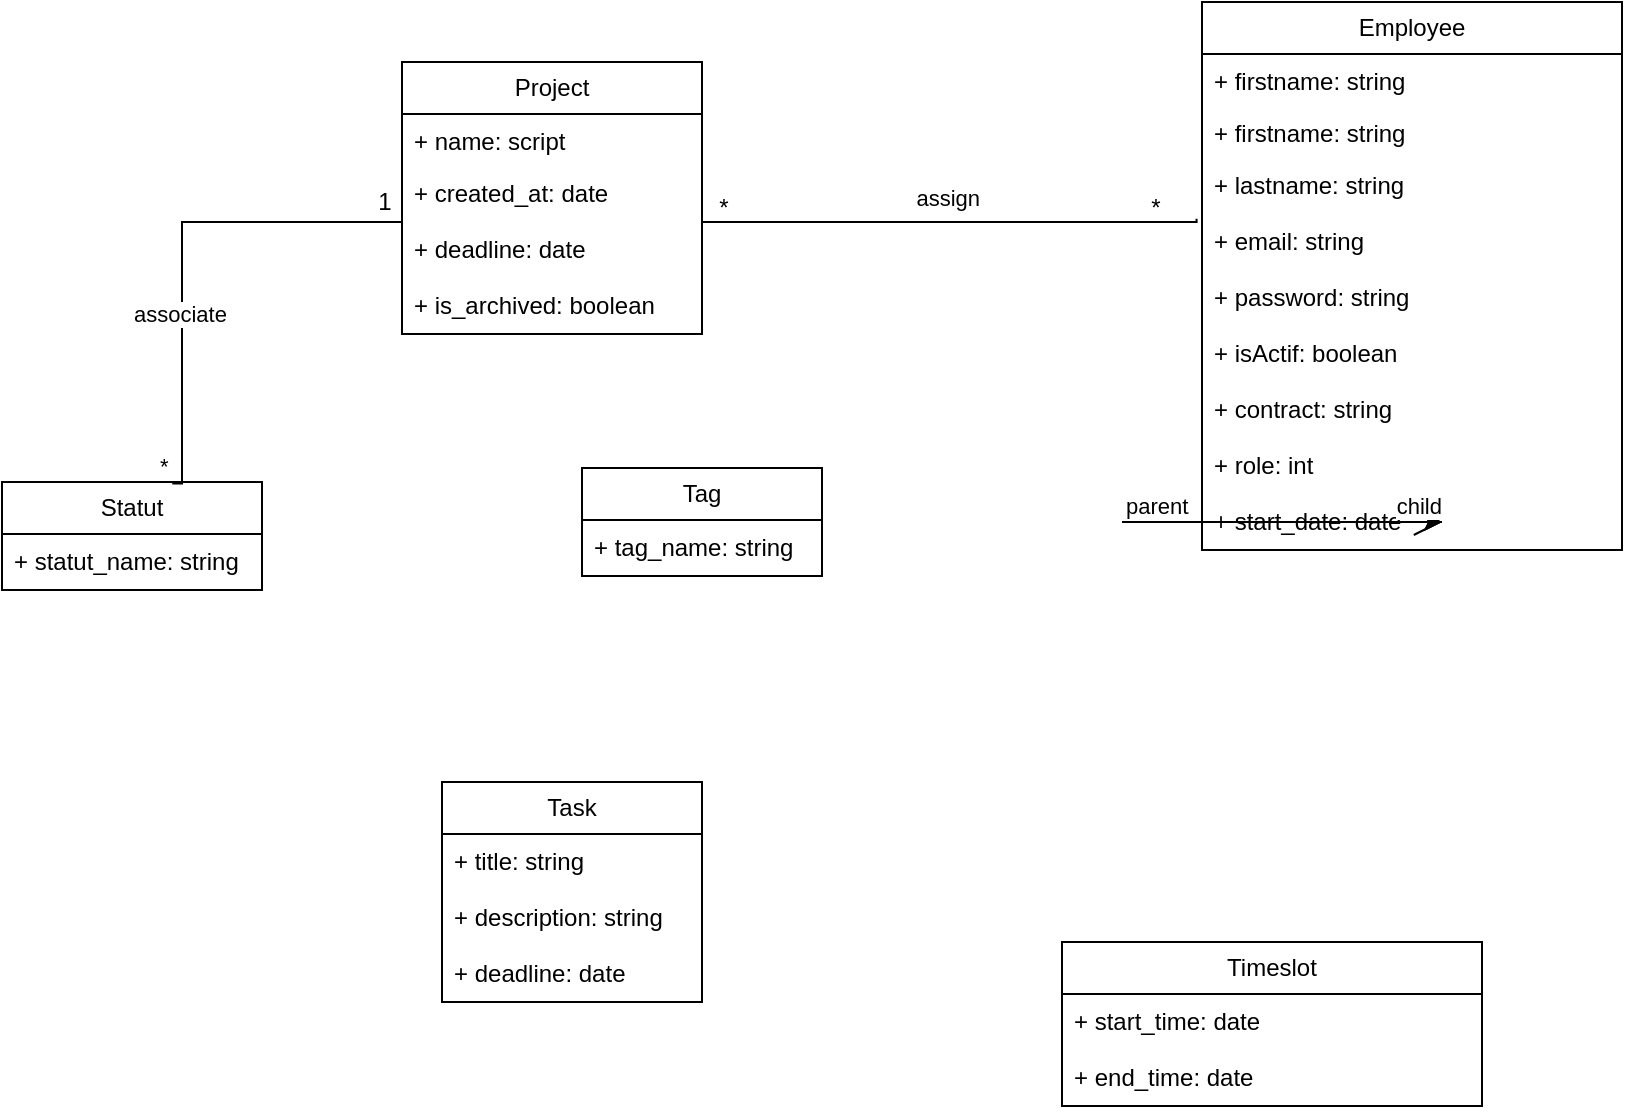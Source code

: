 <mxfile version="26.0.11">
  <diagram id="C5RBs43oDa-KdzZeNtuy" name="Page-1">
    <mxGraphModel dx="1290" dy="556" grid="1" gridSize="10" guides="1" tooltips="1" connect="1" arrows="1" fold="1" page="1" pageScale="1" pageWidth="827" pageHeight="1169" math="0" shadow="0">
      <root>
        <mxCell id="WIyWlLk6GJQsqaUBKTNV-0" />
        <mxCell id="WIyWlLk6GJQsqaUBKTNV-1" parent="WIyWlLk6GJQsqaUBKTNV-0" />
        <mxCell id="kQoDp-DeA303PuCBQzwz-1" value="Project" style="swimlane;fontStyle=0;childLayout=stackLayout;horizontal=1;startSize=26;fillColor=none;horizontalStack=0;resizeParent=1;resizeParentMax=0;resizeLast=0;collapsible=1;marginBottom=0;whiteSpace=wrap;html=1;" vertex="1" parent="WIyWlLk6GJQsqaUBKTNV-1">
          <mxGeometry x="200" y="40" width="150" height="136" as="geometry" />
        </mxCell>
        <mxCell id="kQoDp-DeA303PuCBQzwz-2" value="+ name: script" style="text;strokeColor=none;fillColor=none;align=left;verticalAlign=top;spacingLeft=4;spacingRight=4;overflow=hidden;rotatable=0;points=[[0,0.5],[1,0.5]];portConstraint=eastwest;whiteSpace=wrap;html=1;" vertex="1" parent="kQoDp-DeA303PuCBQzwz-1">
          <mxGeometry y="26" width="150" height="26" as="geometry" />
        </mxCell>
        <mxCell id="kQoDp-DeA303PuCBQzwz-7" value="+ created_at: date" style="text;strokeColor=none;fillColor=none;align=left;verticalAlign=top;spacingLeft=4;spacingRight=4;overflow=hidden;rotatable=0;points=[[0,0.5],[1,0.5]];portConstraint=eastwest;whiteSpace=wrap;html=1;" vertex="1" parent="kQoDp-DeA303PuCBQzwz-1">
          <mxGeometry y="52" width="150" height="28" as="geometry" />
        </mxCell>
        <mxCell id="kQoDp-DeA303PuCBQzwz-8" value="+ deadline: date" style="text;strokeColor=none;fillColor=none;align=left;verticalAlign=top;spacingLeft=4;spacingRight=4;overflow=hidden;rotatable=0;points=[[0,0.5],[1,0.5]];portConstraint=eastwest;whiteSpace=wrap;html=1;" vertex="1" parent="kQoDp-DeA303PuCBQzwz-1">
          <mxGeometry y="80" width="150" height="28" as="geometry" />
        </mxCell>
        <mxCell id="kQoDp-DeA303PuCBQzwz-3" value="+ is_archived: boolean" style="text;strokeColor=none;fillColor=none;align=left;verticalAlign=top;spacingLeft=4;spacingRight=4;overflow=hidden;rotatable=0;points=[[0,0.5],[1,0.5]];portConstraint=eastwest;whiteSpace=wrap;html=1;" vertex="1" parent="kQoDp-DeA303PuCBQzwz-1">
          <mxGeometry y="108" width="150" height="28" as="geometry" />
        </mxCell>
        <mxCell id="kQoDp-DeA303PuCBQzwz-9" value="Employee" style="swimlane;fontStyle=0;childLayout=stackLayout;horizontal=1;startSize=26;fillColor=none;horizontalStack=0;resizeParent=1;resizeParentMax=0;resizeLast=0;collapsible=1;marginBottom=0;whiteSpace=wrap;html=1;" vertex="1" parent="WIyWlLk6GJQsqaUBKTNV-1">
          <mxGeometry x="600" y="10" width="210" height="274" as="geometry" />
        </mxCell>
        <mxCell id="kQoDp-DeA303PuCBQzwz-58" value="+ firstname: string" style="text;strokeColor=none;fillColor=none;align=left;verticalAlign=top;spacingLeft=4;spacingRight=4;overflow=hidden;rotatable=0;points=[[0,0.5],[1,0.5]];portConstraint=eastwest;whiteSpace=wrap;html=1;" vertex="1" parent="kQoDp-DeA303PuCBQzwz-9">
          <mxGeometry y="26" width="210" height="26" as="geometry" />
        </mxCell>
        <mxCell id="kQoDp-DeA303PuCBQzwz-10" value="+ firstname: string" style="text;strokeColor=none;fillColor=none;align=left;verticalAlign=top;spacingLeft=4;spacingRight=4;overflow=hidden;rotatable=0;points=[[0,0.5],[1,0.5]];portConstraint=eastwest;whiteSpace=wrap;html=1;" vertex="1" parent="kQoDp-DeA303PuCBQzwz-9">
          <mxGeometry y="52" width="210" height="26" as="geometry" />
        </mxCell>
        <mxCell id="kQoDp-DeA303PuCBQzwz-17" value="+ lastname: string" style="text;strokeColor=none;fillColor=none;align=left;verticalAlign=top;spacingLeft=4;spacingRight=4;overflow=hidden;rotatable=0;points=[[0,0.5],[1,0.5]];portConstraint=eastwest;whiteSpace=wrap;html=1;" vertex="1" parent="kQoDp-DeA303PuCBQzwz-9">
          <mxGeometry y="78" width="210" height="28" as="geometry" />
        </mxCell>
        <mxCell id="kQoDp-DeA303PuCBQzwz-11" value="+ email: string" style="text;strokeColor=none;fillColor=none;align=left;verticalAlign=top;spacingLeft=4;spacingRight=4;overflow=hidden;rotatable=0;points=[[0,0.5],[1,0.5]];portConstraint=eastwest;whiteSpace=wrap;html=1;" vertex="1" parent="kQoDp-DeA303PuCBQzwz-9">
          <mxGeometry y="106" width="210" height="28" as="geometry" />
        </mxCell>
        <mxCell id="kQoDp-DeA303PuCBQzwz-16" value="+ password: string" style="text;strokeColor=none;fillColor=none;align=left;verticalAlign=top;spacingLeft=4;spacingRight=4;overflow=hidden;rotatable=0;points=[[0,0.5],[1,0.5]];portConstraint=eastwest;whiteSpace=wrap;html=1;" vertex="1" parent="kQoDp-DeA303PuCBQzwz-9">
          <mxGeometry y="134" width="210" height="28" as="geometry" />
        </mxCell>
        <mxCell id="kQoDp-DeA303PuCBQzwz-13" value="+ isActif: boolean" style="text;strokeColor=none;fillColor=none;align=left;verticalAlign=top;spacingLeft=4;spacingRight=4;overflow=hidden;rotatable=0;points=[[0,0.5],[1,0.5]];portConstraint=eastwest;whiteSpace=wrap;html=1;" vertex="1" parent="kQoDp-DeA303PuCBQzwz-9">
          <mxGeometry y="162" width="210" height="28" as="geometry" />
        </mxCell>
        <mxCell id="kQoDp-DeA303PuCBQzwz-15" value="+ contract: string" style="text;strokeColor=none;fillColor=none;align=left;verticalAlign=top;spacingLeft=4;spacingRight=4;overflow=hidden;rotatable=0;points=[[0,0.5],[1,0.5]];portConstraint=eastwest;whiteSpace=wrap;html=1;" vertex="1" parent="kQoDp-DeA303PuCBQzwz-9">
          <mxGeometry y="190" width="210" height="28" as="geometry" />
        </mxCell>
        <mxCell id="kQoDp-DeA303PuCBQzwz-14" value="+ role: int" style="text;strokeColor=none;fillColor=none;align=left;verticalAlign=top;spacingLeft=4;spacingRight=4;overflow=hidden;rotatable=0;points=[[0,0.5],[1,0.5]];portConstraint=eastwest;whiteSpace=wrap;html=1;" vertex="1" parent="kQoDp-DeA303PuCBQzwz-9">
          <mxGeometry y="218" width="210" height="28" as="geometry" />
        </mxCell>
        <mxCell id="kQoDp-DeA303PuCBQzwz-12" value="+ start_date: date" style="text;strokeColor=none;fillColor=none;align=left;verticalAlign=top;spacingLeft=4;spacingRight=4;overflow=hidden;rotatable=0;points=[[0,0.5],[1,0.5]];portConstraint=eastwest;whiteSpace=wrap;html=1;" vertex="1" parent="kQoDp-DeA303PuCBQzwz-9">
          <mxGeometry y="246" width="210" height="28" as="geometry" />
        </mxCell>
        <mxCell id="kQoDp-DeA303PuCBQzwz-18" value="Timeslot" style="swimlane;fontStyle=0;childLayout=stackLayout;horizontal=1;startSize=26;fillColor=none;horizontalStack=0;resizeParent=1;resizeParentMax=0;resizeLast=0;collapsible=1;marginBottom=0;whiteSpace=wrap;html=1;" vertex="1" parent="WIyWlLk6GJQsqaUBKTNV-1">
          <mxGeometry x="530" y="480" width="210" height="82" as="geometry" />
        </mxCell>
        <mxCell id="kQoDp-DeA303PuCBQzwz-25" value="+ start_time: date" style="text;strokeColor=none;fillColor=none;align=left;verticalAlign=top;spacingLeft=4;spacingRight=4;overflow=hidden;rotatable=0;points=[[0,0.5],[1,0.5]];portConstraint=eastwest;whiteSpace=wrap;html=1;" vertex="1" parent="kQoDp-DeA303PuCBQzwz-18">
          <mxGeometry y="26" width="210" height="28" as="geometry" />
        </mxCell>
        <mxCell id="kQoDp-DeA303PuCBQzwz-26" value="+ end_time: date" style="text;strokeColor=none;fillColor=none;align=left;verticalAlign=top;spacingLeft=4;spacingRight=4;overflow=hidden;rotatable=0;points=[[0,0.5],[1,0.5]];portConstraint=eastwest;whiteSpace=wrap;html=1;" vertex="1" parent="kQoDp-DeA303PuCBQzwz-18">
          <mxGeometry y="54" width="210" height="28" as="geometry" />
        </mxCell>
        <mxCell id="kQoDp-DeA303PuCBQzwz-27" value="Tag" style="swimlane;fontStyle=0;childLayout=stackLayout;horizontal=1;startSize=26;fillColor=none;horizontalStack=0;resizeParent=1;resizeParentMax=0;resizeLast=0;collapsible=1;marginBottom=0;whiteSpace=wrap;html=1;" vertex="1" parent="WIyWlLk6GJQsqaUBKTNV-1">
          <mxGeometry x="290" y="243" width="120" height="54" as="geometry" />
        </mxCell>
        <mxCell id="kQoDp-DeA303PuCBQzwz-28" value="+ tag_name: string" style="text;strokeColor=none;fillColor=none;align=left;verticalAlign=top;spacingLeft=4;spacingRight=4;overflow=hidden;rotatable=0;points=[[0,0.5],[1,0.5]];portConstraint=eastwest;whiteSpace=wrap;html=1;" vertex="1" parent="kQoDp-DeA303PuCBQzwz-27">
          <mxGeometry y="26" width="120" height="28" as="geometry" />
        </mxCell>
        <mxCell id="kQoDp-DeA303PuCBQzwz-30" value="Task" style="swimlane;fontStyle=0;childLayout=stackLayout;horizontal=1;startSize=26;fillColor=none;horizontalStack=0;resizeParent=1;resizeParentMax=0;resizeLast=0;collapsible=1;marginBottom=0;whiteSpace=wrap;html=1;" vertex="1" parent="WIyWlLk6GJQsqaUBKTNV-1">
          <mxGeometry x="220" y="400" width="130" height="110" as="geometry" />
        </mxCell>
        <mxCell id="kQoDp-DeA303PuCBQzwz-33" value="+ title: string" style="text;strokeColor=none;fillColor=none;align=left;verticalAlign=top;spacingLeft=4;spacingRight=4;overflow=hidden;rotatable=0;points=[[0,0.5],[1,0.5]];portConstraint=eastwest;whiteSpace=wrap;html=1;" vertex="1" parent="kQoDp-DeA303PuCBQzwz-30">
          <mxGeometry y="26" width="130" height="28" as="geometry" />
        </mxCell>
        <mxCell id="kQoDp-DeA303PuCBQzwz-32" value="+ description: string" style="text;strokeColor=none;fillColor=none;align=left;verticalAlign=top;spacingLeft=4;spacingRight=4;overflow=hidden;rotatable=0;points=[[0,0.5],[1,0.5]];portConstraint=eastwest;whiteSpace=wrap;html=1;" vertex="1" parent="kQoDp-DeA303PuCBQzwz-30">
          <mxGeometry y="54" width="130" height="28" as="geometry" />
        </mxCell>
        <mxCell id="kQoDp-DeA303PuCBQzwz-31" value="+ deadline: date" style="text;strokeColor=none;fillColor=none;align=left;verticalAlign=top;spacingLeft=4;spacingRight=4;overflow=hidden;rotatable=0;points=[[0,0.5],[1,0.5]];portConstraint=eastwest;whiteSpace=wrap;html=1;" vertex="1" parent="kQoDp-DeA303PuCBQzwz-30">
          <mxGeometry y="82" width="130" height="28" as="geometry" />
        </mxCell>
        <mxCell id="kQoDp-DeA303PuCBQzwz-34" value="Statut" style="swimlane;fontStyle=0;childLayout=stackLayout;horizontal=1;startSize=26;fillColor=none;horizontalStack=0;resizeParent=1;resizeParentMax=0;resizeLast=0;collapsible=1;marginBottom=0;whiteSpace=wrap;html=1;" vertex="1" parent="WIyWlLk6GJQsqaUBKTNV-1">
          <mxGeometry y="250" width="130" height="54" as="geometry" />
        </mxCell>
        <mxCell id="kQoDp-DeA303PuCBQzwz-35" value="+ statut_name: string" style="text;strokeColor=none;fillColor=none;align=left;verticalAlign=top;spacingLeft=4;spacingRight=4;overflow=hidden;rotatable=0;points=[[0,0.5],[1,0.5]];portConstraint=eastwest;whiteSpace=wrap;html=1;" vertex="1" parent="kQoDp-DeA303PuCBQzwz-34">
          <mxGeometry y="26" width="130" height="28" as="geometry" />
        </mxCell>
        <mxCell id="kQoDp-DeA303PuCBQzwz-43" value="" style="endArrow=none;html=1;edgeStyle=orthogonalEdgeStyle;rounded=0;entryX=0.655;entryY=0.015;entryDx=0;entryDy=0;entryPerimeter=0;" edge="1" parent="WIyWlLk6GJQsqaUBKTNV-1">
          <mxGeometry relative="1" as="geometry">
            <mxPoint x="200" y="90" as="sourcePoint" />
            <mxPoint x="85.15" y="250.81" as="targetPoint" />
            <Array as="points">
              <mxPoint x="200" y="120" />
              <mxPoint x="90" y="120" />
              <mxPoint x="90" y="251" />
            </Array>
          </mxGeometry>
        </mxCell>
        <mxCell id="kQoDp-DeA303PuCBQzwz-44" value="associate" style="edgeLabel;resizable=0;html=1;align=left;verticalAlign=bottom;" connectable="0" vertex="1" parent="kQoDp-DeA303PuCBQzwz-43">
          <mxGeometry x="-1" relative="1" as="geometry">
            <mxPoint x="-136" y="84" as="offset" />
          </mxGeometry>
        </mxCell>
        <mxCell id="kQoDp-DeA303PuCBQzwz-48" value="*" style="edgeLabel;resizable=0;html=1;align=left;verticalAlign=bottom;" connectable="0" vertex="1" parent="WIyWlLk6GJQsqaUBKTNV-1">
          <mxGeometry x="81.0" y="243.004" as="geometry">
            <mxPoint x="-4" y="7" as="offset" />
          </mxGeometry>
        </mxCell>
        <mxCell id="kQoDp-DeA303PuCBQzwz-49" value="1" style="text;html=1;align=center;verticalAlign=middle;resizable=0;points=[];autosize=1;strokeColor=none;fillColor=none;" vertex="1" parent="WIyWlLk6GJQsqaUBKTNV-1">
          <mxGeometry x="176" y="95" width="30" height="30" as="geometry" />
        </mxCell>
        <mxCell id="kQoDp-DeA303PuCBQzwz-52" value="" style="endArrow=none;html=1;edgeStyle=orthogonalEdgeStyle;rounded=0;entryX=-0.013;entryY=0.086;entryDx=0;entryDy=0;entryPerimeter=0;" edge="1" parent="WIyWlLk6GJQsqaUBKTNV-1" target="kQoDp-DeA303PuCBQzwz-11">
          <mxGeometry relative="1" as="geometry">
            <mxPoint x="350" y="90" as="sourcePoint" />
            <mxPoint x="500" y="90" as="targetPoint" />
            <Array as="points">
              <mxPoint x="350" y="90" />
              <mxPoint x="350" y="120" />
              <mxPoint x="597" y="120" />
            </Array>
          </mxGeometry>
        </mxCell>
        <mxCell id="kQoDp-DeA303PuCBQzwz-59" value="assign" style="edgeLabel;resizable=0;html=1;align=right;verticalAlign=bottom;" connectable="0" vertex="1" parent="WIyWlLk6GJQsqaUBKTNV-1">
          <mxGeometry x="607.27" y="147.0" as="geometry">
            <mxPoint x="-118" y="-31" as="offset" />
          </mxGeometry>
        </mxCell>
        <mxCell id="kQoDp-DeA303PuCBQzwz-60" value="*" style="text;strokeColor=none;align=center;fillColor=none;html=1;verticalAlign=middle;whiteSpace=wrap;rounded=0;" vertex="1" parent="WIyWlLk6GJQsqaUBKTNV-1">
          <mxGeometry x="331" y="98" width="60" height="30" as="geometry" />
        </mxCell>
        <mxCell id="kQoDp-DeA303PuCBQzwz-61" value="*" style="text;strokeColor=none;align=center;fillColor=none;html=1;verticalAlign=middle;whiteSpace=wrap;rounded=0;" vertex="1" parent="WIyWlLk6GJQsqaUBKTNV-1">
          <mxGeometry x="547.27" y="98" width="60" height="30" as="geometry" />
        </mxCell>
        <mxCell id="kQoDp-DeA303PuCBQzwz-62" value="" style="edgeStyle=none;orthogonalLoop=1;jettySize=auto;html=1;rounded=0;" edge="1" parent="WIyWlLk6GJQsqaUBKTNV-1">
          <mxGeometry width="80" relative="1" as="geometry">
            <mxPoint x="640" y="270" as="sourcePoint" />
            <mxPoint x="720" y="270" as="targetPoint" />
            <Array as="points" />
          </mxGeometry>
        </mxCell>
        <mxCell id="kQoDp-DeA303PuCBQzwz-63" value="" style="edgeStyle=none;orthogonalLoop=1;jettySize=auto;html=1;rounded=0;" edge="1" parent="WIyWlLk6GJQsqaUBKTNV-1">
          <mxGeometry width="80" relative="1" as="geometry">
            <mxPoint x="640" y="270" as="sourcePoint" />
            <mxPoint x="720" y="270" as="targetPoint" />
            <Array as="points" />
          </mxGeometry>
        </mxCell>
        <mxCell id="kQoDp-DeA303PuCBQzwz-64" value="" style="endArrow=open;endFill=1;endSize=12;html=1;rounded=0;" edge="1" parent="WIyWlLk6GJQsqaUBKTNV-1">
          <mxGeometry width="160" relative="1" as="geometry">
            <mxPoint x="560" y="270" as="sourcePoint" />
            <mxPoint x="720" y="270" as="targetPoint" />
          </mxGeometry>
        </mxCell>
        <mxCell id="kQoDp-DeA303PuCBQzwz-65" value="" style="endArrow=none;html=1;edgeStyle=orthogonalEdgeStyle;rounded=0;" edge="1" parent="WIyWlLk6GJQsqaUBKTNV-1">
          <mxGeometry relative="1" as="geometry">
            <mxPoint x="560" y="270" as="sourcePoint" />
            <mxPoint x="720" y="270" as="targetPoint" />
          </mxGeometry>
        </mxCell>
        <mxCell id="kQoDp-DeA303PuCBQzwz-66" value="parent" style="edgeLabel;resizable=0;html=1;align=left;verticalAlign=bottom;" connectable="0" vertex="1" parent="kQoDp-DeA303PuCBQzwz-65">
          <mxGeometry x="-1" relative="1" as="geometry" />
        </mxCell>
        <mxCell id="kQoDp-DeA303PuCBQzwz-67" value="child" style="edgeLabel;resizable=0;html=1;align=right;verticalAlign=bottom;" connectable="0" vertex="1" parent="kQoDp-DeA303PuCBQzwz-65">
          <mxGeometry x="1" relative="1" as="geometry" />
        </mxCell>
        <mxCell id="kQoDp-DeA303PuCBQzwz-68" value="" style="endArrow=none;html=1;edgeStyle=orthogonalEdgeStyle;rounded=0;" edge="1" parent="WIyWlLk6GJQsqaUBKTNV-1">
          <mxGeometry relative="1" as="geometry">
            <mxPoint x="560" y="270" as="sourcePoint" />
            <mxPoint x="720" y="270" as="targetPoint" />
          </mxGeometry>
        </mxCell>
        <mxCell id="kQoDp-DeA303PuCBQzwz-69" value="parent" style="edgeLabel;resizable=0;html=1;align=left;verticalAlign=bottom;" connectable="0" vertex="1" parent="kQoDp-DeA303PuCBQzwz-68">
          <mxGeometry x="-1" relative="1" as="geometry" />
        </mxCell>
        <mxCell id="kQoDp-DeA303PuCBQzwz-70" value="child" style="edgeLabel;resizable=0;html=1;align=right;verticalAlign=bottom;" connectable="0" vertex="1" parent="kQoDp-DeA303PuCBQzwz-68">
          <mxGeometry x="1" relative="1" as="geometry" />
        </mxCell>
        <mxCell id="kQoDp-DeA303PuCBQzwz-71" value="" style="endArrow=none;html=1;edgeStyle=orthogonalEdgeStyle;rounded=0;" edge="1" parent="WIyWlLk6GJQsqaUBKTNV-1">
          <mxGeometry relative="1" as="geometry">
            <mxPoint x="560" y="270" as="sourcePoint" />
            <mxPoint x="720" y="270" as="targetPoint" />
          </mxGeometry>
        </mxCell>
        <mxCell id="kQoDp-DeA303PuCBQzwz-72" value="parent" style="edgeLabel;resizable=0;html=1;align=left;verticalAlign=bottom;" connectable="0" vertex="1" parent="kQoDp-DeA303PuCBQzwz-71">
          <mxGeometry x="-1" relative="1" as="geometry" />
        </mxCell>
        <mxCell id="kQoDp-DeA303PuCBQzwz-73" value="child" style="edgeLabel;resizable=0;html=1;align=right;verticalAlign=bottom;" connectable="0" vertex="1" parent="kQoDp-DeA303PuCBQzwz-71">
          <mxGeometry x="1" relative="1" as="geometry" />
        </mxCell>
      </root>
    </mxGraphModel>
  </diagram>
</mxfile>
